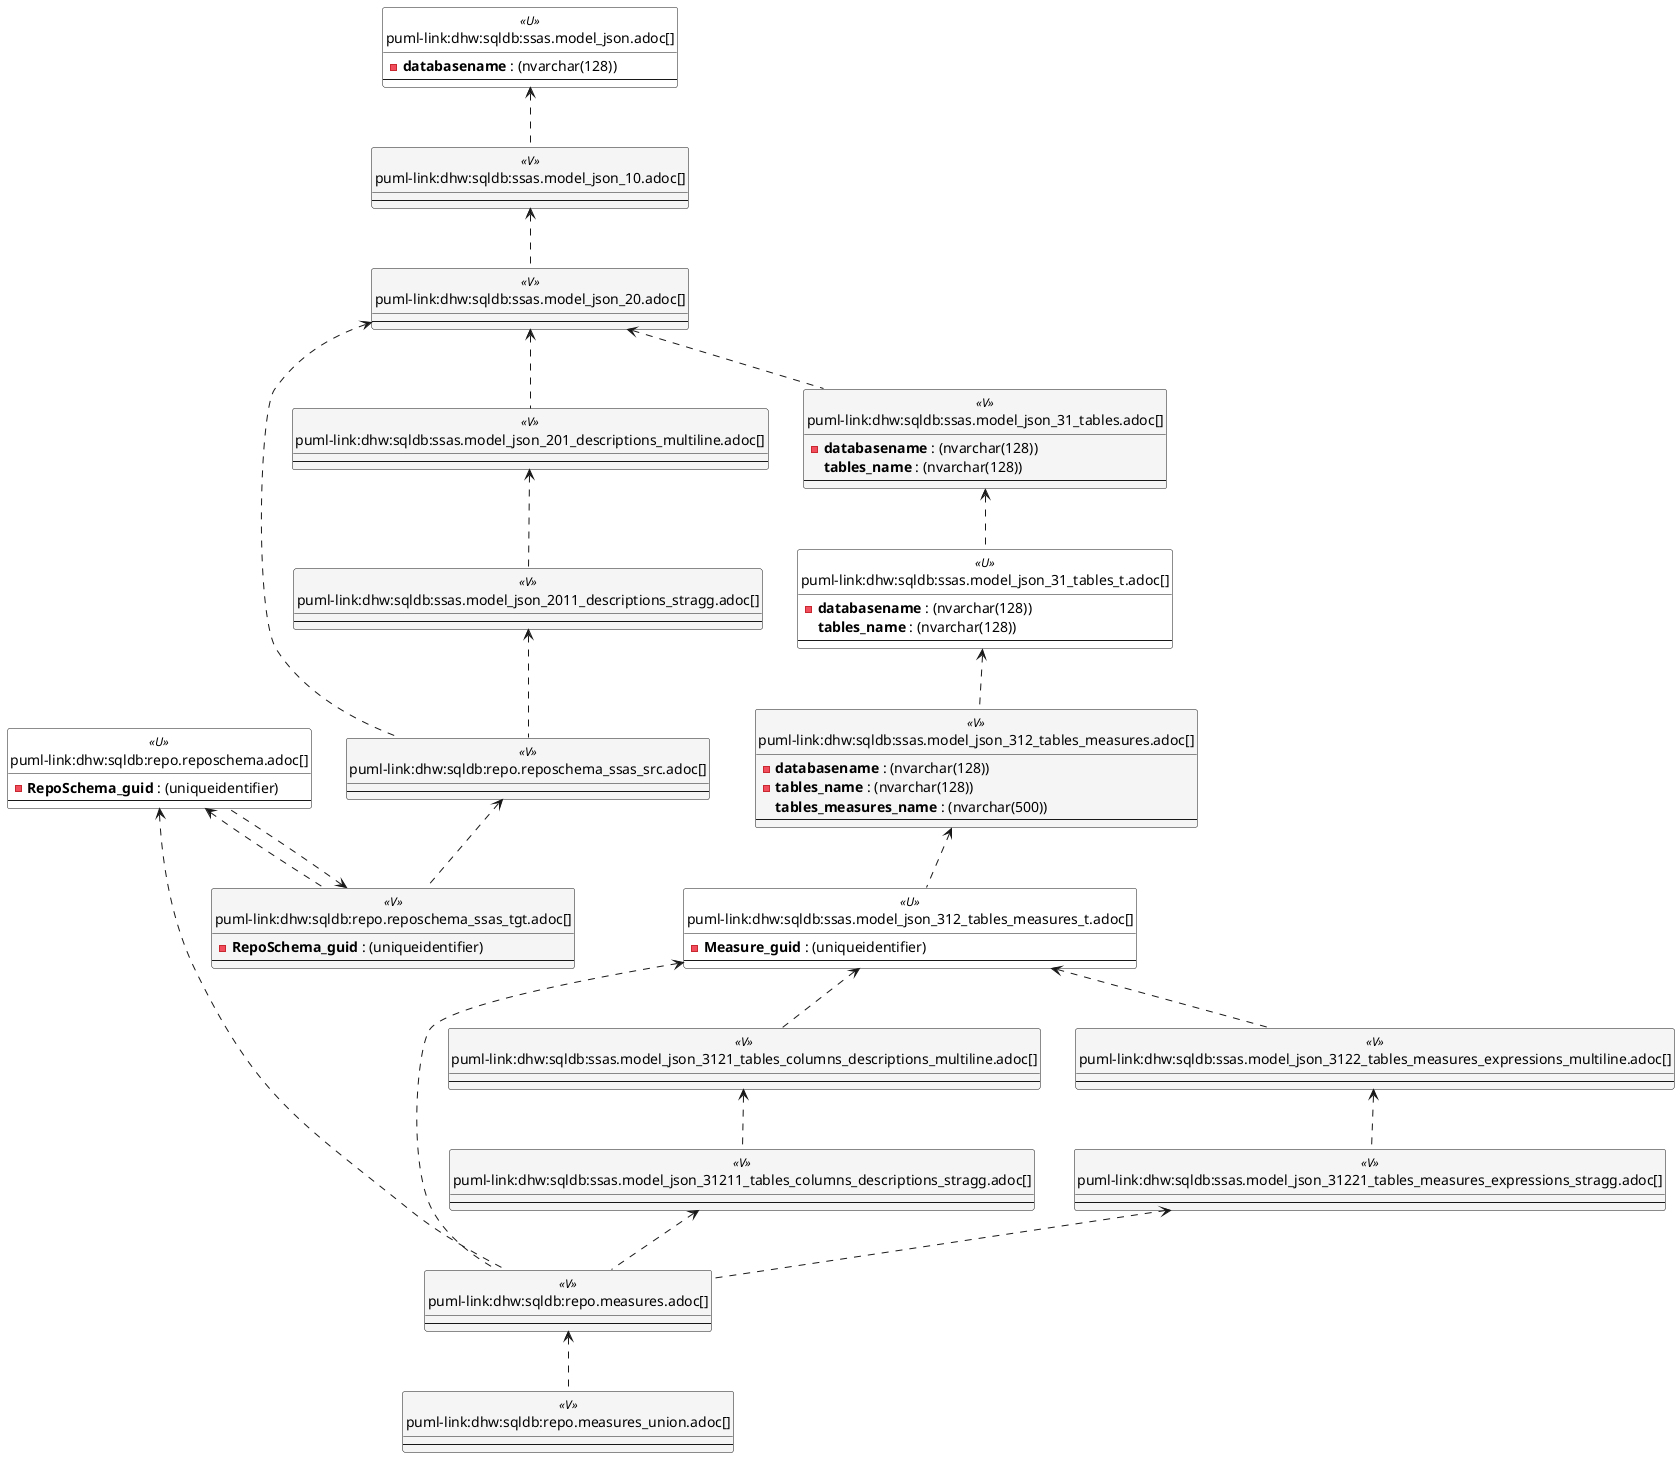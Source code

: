 @startuml
'Left to right direction
top to bottom direction
hide circle
'avoide "." issues:
set namespaceSeparator none


skinparam class {
  BackgroundColor White
  BackgroundColor<<FN>> Yellow
  BackgroundColor<<FS>> Yellow
  BackgroundColor<<FT>> LightGray
  BackgroundColor<<IF>> Yellow
  BackgroundColor<<IS>> Yellow
  BackgroundColor<<P>> Aqua
  BackgroundColor<<PC>> Aqua
  BackgroundColor<<SN>> Yellow
  BackgroundColor<<SO>> SlateBlue
  BackgroundColor<<TF>> LightGray
  BackgroundColor<<TR>> Tomato
  BackgroundColor<<U>> White
  BackgroundColor<<V>> WhiteSmoke
  BackgroundColor<<X>> Aqua
  BackgroundColor<<external>> AliceBlue
}


entity "puml-link:dhw:sqldb:repo.measures.adoc[]" as repo.Measures << V >> {
  --
}

entity "puml-link:dhw:sqldb:repo.measures_union.adoc[]" as repo.Measures_union << V >> {
  --
}

entity "puml-link:dhw:sqldb:repo.reposchema.adoc[]" as repo.RepoSchema << U >> {
  - **RepoSchema_guid** : (uniqueidentifier)
  --
}

entity "puml-link:dhw:sqldb:repo.reposchema_ssas_src.adoc[]" as repo.RepoSchema_ssas_src << V >> {
  --
}

entity "puml-link:dhw:sqldb:repo.reposchema_ssas_tgt.adoc[]" as repo.RepoSchema_ssas_tgt << V >> {
  - **RepoSchema_guid** : (uniqueidentifier)
  --
}

entity "puml-link:dhw:sqldb:ssas.model_json.adoc[]" as ssas.model_json << U >> {
  - **databasename** : (nvarchar(128))
  --
}

entity "puml-link:dhw:sqldb:ssas.model_json_10.adoc[]" as ssas.model_json_10 << V >> {
  --
}

entity "puml-link:dhw:sqldb:ssas.model_json_20.adoc[]" as ssas.model_json_20 << V >> {
  --
}

entity "puml-link:dhw:sqldb:ssas.model_json_201_descriptions_multiline.adoc[]" as ssas.model_json_201_descriptions_multiline << V >> {
  --
}

entity "puml-link:dhw:sqldb:ssas.model_json_2011_descriptions_stragg.adoc[]" as ssas.model_json_2011_descriptions_StrAgg << V >> {
  --
}

entity "puml-link:dhw:sqldb:ssas.model_json_31_tables.adoc[]" as ssas.model_json_31_tables << V >> {
  - **databasename** : (nvarchar(128))
  **tables_name** : (nvarchar(128))
  --
}

entity "puml-link:dhw:sqldb:ssas.model_json_31_tables_t.adoc[]" as ssas.model_json_31_tables_T << U >> {
  - **databasename** : (nvarchar(128))
  **tables_name** : (nvarchar(128))
  --
}

entity "puml-link:dhw:sqldb:ssas.model_json_312_tables_measures.adoc[]" as ssas.model_json_312_tables_measures << V >> {
  - **databasename** : (nvarchar(128))
  - **tables_name** : (nvarchar(128))
  **tables_measures_name** : (nvarchar(500))
  --
}

entity "puml-link:dhw:sqldb:ssas.model_json_312_tables_measures_t.adoc[]" as ssas.model_json_312_tables_measures_T << U >> {
  - **Measure_guid** : (uniqueidentifier)
  --
}

entity "puml-link:dhw:sqldb:ssas.model_json_3121_tables_columns_descriptions_multiline.adoc[]" as ssas.model_json_3121_tables_columns_descriptions_multiline << V >> {
  --
}

entity "puml-link:dhw:sqldb:ssas.model_json_31211_tables_columns_descriptions_stragg.adoc[]" as ssas.model_json_31211_tables_columns_descriptions_StrAgg << V >> {
  --
}

entity "puml-link:dhw:sqldb:ssas.model_json_3122_tables_measures_expressions_multiline.adoc[]" as ssas.model_json_3122_tables_measures_expressions_multiline << V >> {
  --
}

entity "puml-link:dhw:sqldb:ssas.model_json_31221_tables_measures_expressions_stragg.adoc[]" as ssas.model_json_31221_tables_measures_expressions_StrAgg << V >> {
  --
}

repo.Measures <.. repo.Measures_union
repo.RepoSchema <.. repo.RepoSchema_ssas_tgt
repo.RepoSchema <.. repo.Measures
repo.RepoSchema_ssas_src <.. repo.RepoSchema_ssas_tgt
repo.RepoSchema_ssas_tgt <.. repo.RepoSchema
ssas.model_json <.. ssas.model_json_10
ssas.model_json_10 <.. ssas.model_json_20
ssas.model_json_20 <.. repo.RepoSchema_ssas_src
ssas.model_json_20 <.. ssas.model_json_31_tables
ssas.model_json_20 <.. ssas.model_json_201_descriptions_multiline
ssas.model_json_201_descriptions_multiline <.. ssas.model_json_2011_descriptions_StrAgg
ssas.model_json_2011_descriptions_StrAgg <.. repo.RepoSchema_ssas_src
ssas.model_json_31_tables <.. ssas.model_json_31_tables_T
ssas.model_json_31_tables_T <.. ssas.model_json_312_tables_measures
ssas.model_json_312_tables_measures <.. ssas.model_json_312_tables_measures_T
ssas.model_json_312_tables_measures_T <.. ssas.model_json_3122_tables_measures_expressions_multiline
ssas.model_json_312_tables_measures_T <.. ssas.model_json_3121_tables_columns_descriptions_multiline
ssas.model_json_312_tables_measures_T <.. repo.Measures
ssas.model_json_3121_tables_columns_descriptions_multiline <.. ssas.model_json_31211_tables_columns_descriptions_StrAgg
ssas.model_json_31211_tables_columns_descriptions_StrAgg <.. repo.Measures
ssas.model_json_3122_tables_measures_expressions_multiline <.. ssas.model_json_31221_tables_measures_expressions_StrAgg
ssas.model_json_31221_tables_measures_expressions_StrAgg <.. repo.Measures
@enduml

